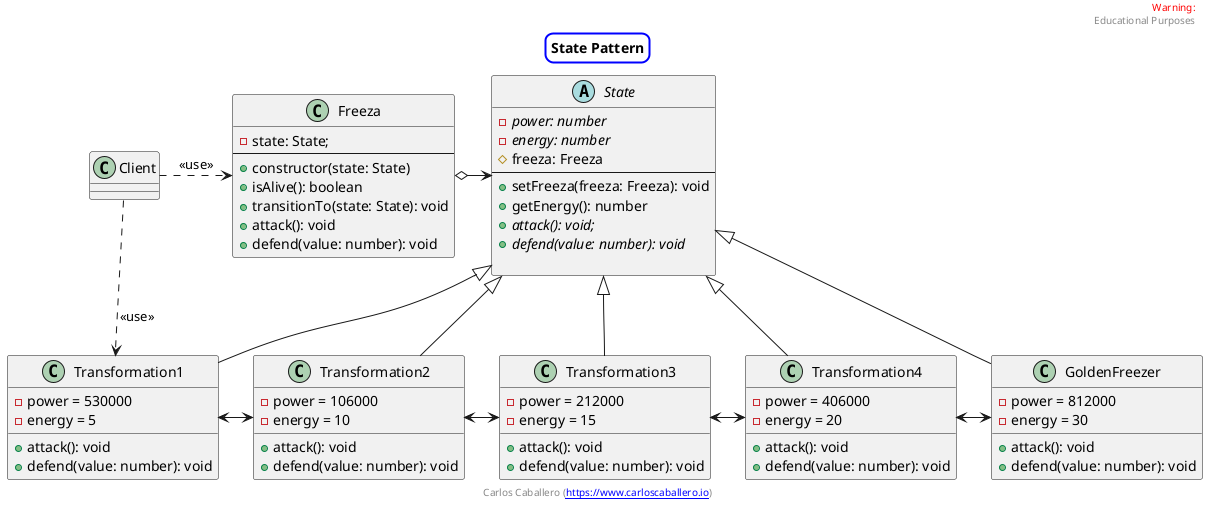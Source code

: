 @startuml

skinparam titleBorderRoundCorner 15
skinparam titleBorderThickness 2
skinparam titleBorderColor blue

title State Pattern 

header
<font color=red>Warning:</font>
Educational Purposes
endheader

center footer Carlos Caballero ([[https://www.carloscaballero.io https://www.carloscaballero.io]])



"Client" -[dashed]> Freeza : "<<use>>" 
"Client" -[dashed]-> Transformation1 : "<<use>>" 

Transformation1 <-> Transformation2
Transformation2 <-> Transformation3
Transformation3 <-> Transformation4
Transformation4 <-> GoldenFreezer

Freeza o-> State


abstract class State {
    - {abstract} power: number
    - {abstract} energy: number
    # freeza: Freeza
    --
    + setFreeza(freeza: Freeza): void
    + getEnergy(): number
    + {abstract} attack(): void;
    + {abstract} defend(value: number): void 

}

class Freeza {
    - state: State;
    --
    + constructor(state: State)
    + isAlive(): boolean 
    + transitionTo(state: State): void
    + attack(): void 
    + defend(value: number): void 
}

class Transformation1 extends State {
    - power = 530000
    - energy = 5
    + attack(): void 
    + defend(value: number): void 
}

class Transformation2 extends State {
    - power = 106000
    - energy = 10
    + attack(): void 
    + defend(value: number): void 
}

class Transformation3 extends State {
    - power = 212000
    - energy = 15
    + attack(): void 
    + defend(value: number): void 
}

class Transformation4 extends State {
    - power = 406000
    - energy = 20
    + attack(): void 
    + defend(value: number): void 
}

class GoldenFreezer extends State {
    - power = 812000
    - energy = 30
    + attack(): void 
    + defend(value: number): void 
}


@enduml